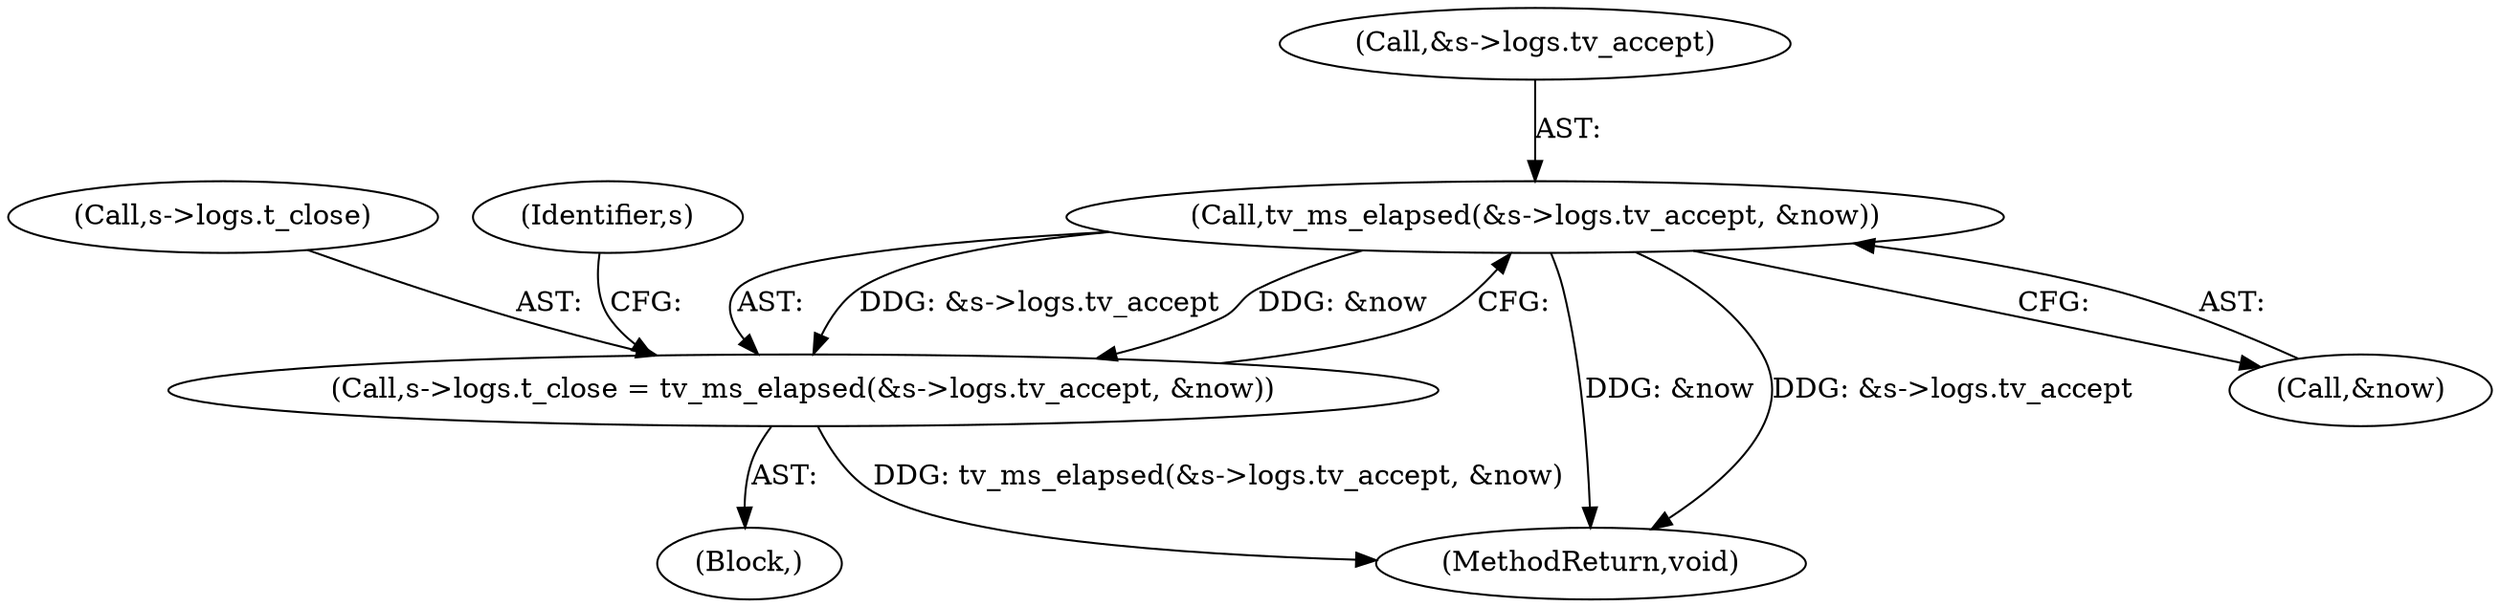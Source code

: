 digraph "0_haproxy_b4d05093bc89f71377230228007e69a1434c1a0c@pointer" {
"1000196" [label="(Call,tv_ms_elapsed(&s->logs.tv_accept, &now))"];
"1000190" [label="(Call,s->logs.t_close = tv_ms_elapsed(&s->logs.tv_accept, &now))"];
"1000191" [label="(Call,s->logs.t_close)"];
"1000197" [label="(Call,&s->logs.tv_accept)"];
"1000903" [label="(MethodReturn,void)"];
"1000206" [label="(Identifier,s)"];
"1000196" [label="(Call,tv_ms_elapsed(&s->logs.tv_accept, &now))"];
"1000190" [label="(Call,s->logs.t_close = tv_ms_elapsed(&s->logs.tv_accept, &now))"];
"1000118" [label="(Block,)"];
"1000203" [label="(Call,&now)"];
"1000196" -> "1000190"  [label="AST: "];
"1000196" -> "1000203"  [label="CFG: "];
"1000197" -> "1000196"  [label="AST: "];
"1000203" -> "1000196"  [label="AST: "];
"1000190" -> "1000196"  [label="CFG: "];
"1000196" -> "1000903"  [label="DDG: &now"];
"1000196" -> "1000903"  [label="DDG: &s->logs.tv_accept"];
"1000196" -> "1000190"  [label="DDG: &s->logs.tv_accept"];
"1000196" -> "1000190"  [label="DDG: &now"];
"1000190" -> "1000118"  [label="AST: "];
"1000191" -> "1000190"  [label="AST: "];
"1000206" -> "1000190"  [label="CFG: "];
"1000190" -> "1000903"  [label="DDG: tv_ms_elapsed(&s->logs.tv_accept, &now)"];
}
